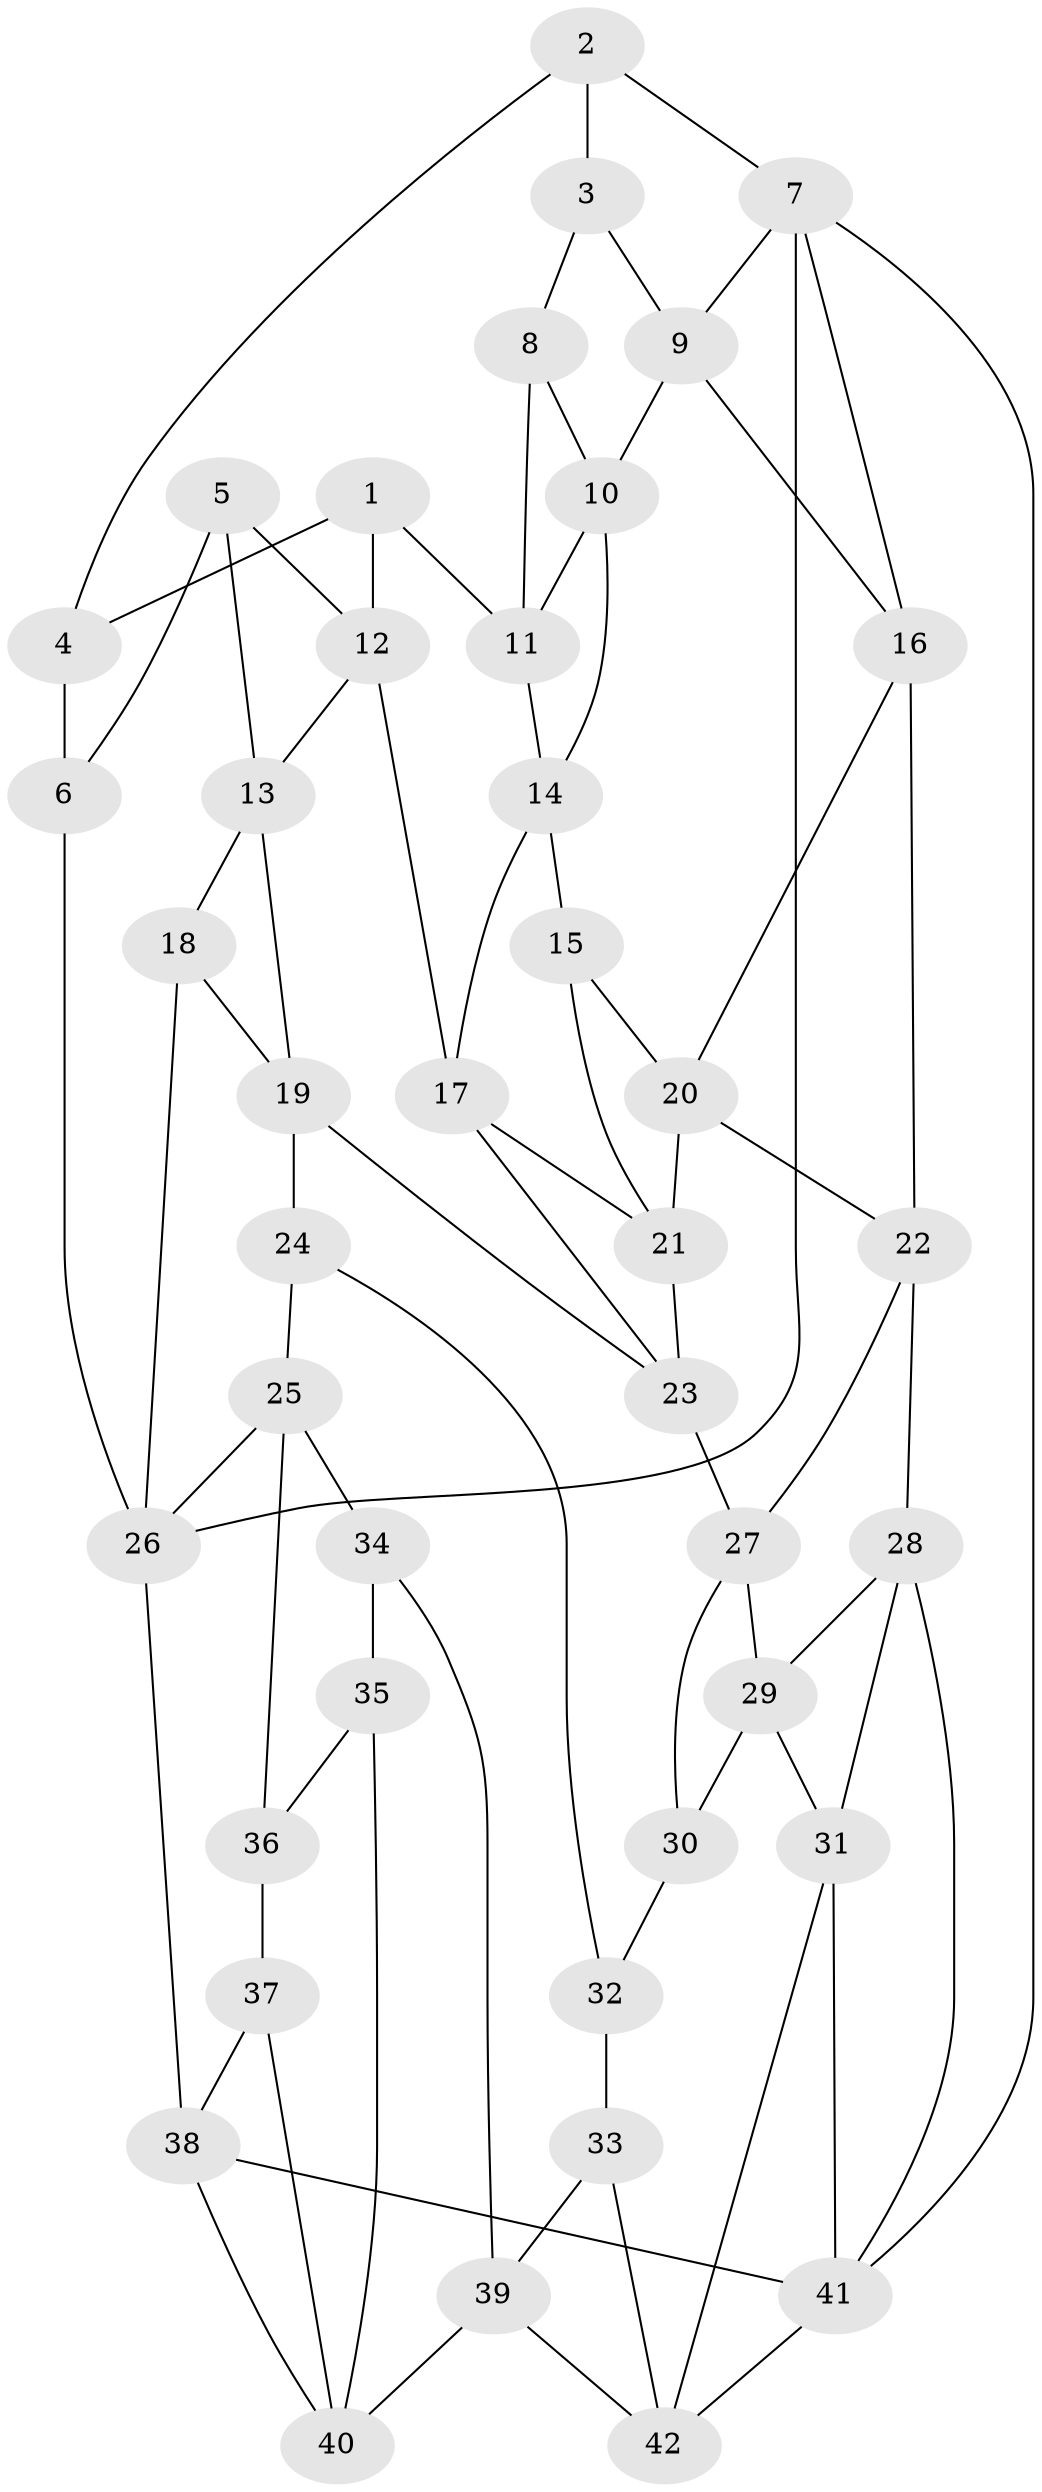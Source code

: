 // original degree distribution, {4: 0.21686746987951808, 5: 0.5421686746987951, 3: 0.03614457831325301, 6: 0.20481927710843373}
// Generated by graph-tools (version 1.1) at 2025/03/03/09/25 03:03:27]
// undirected, 42 vertices, 77 edges
graph export_dot {
graph [start="1"]
  node [color=gray90,style=filled];
  1;
  2;
  3;
  4;
  5;
  6;
  7;
  8;
  9;
  10;
  11;
  12;
  13;
  14;
  15;
  16;
  17;
  18;
  19;
  20;
  21;
  22;
  23;
  24;
  25;
  26;
  27;
  28;
  29;
  30;
  31;
  32;
  33;
  34;
  35;
  36;
  37;
  38;
  39;
  40;
  41;
  42;
  1 -- 4 [weight=1.0];
  1 -- 11 [weight=1.0];
  1 -- 12 [weight=1.0];
  2 -- 3 [weight=1.0];
  2 -- 4 [weight=1.0];
  2 -- 7 [weight=1.0];
  3 -- 8 [weight=1.0];
  3 -- 9 [weight=1.0];
  4 -- 6 [weight=1.0];
  5 -- 6 [weight=1.0];
  5 -- 12 [weight=1.0];
  5 -- 13 [weight=1.0];
  6 -- 26 [weight=1.0];
  7 -- 9 [weight=1.0];
  7 -- 16 [weight=1.0];
  7 -- 26 [weight=1.0];
  7 -- 41 [weight=1.0];
  8 -- 10 [weight=1.0];
  8 -- 11 [weight=1.0];
  9 -- 10 [weight=1.0];
  9 -- 16 [weight=1.0];
  10 -- 11 [weight=1.0];
  10 -- 14 [weight=1.0];
  11 -- 14 [weight=1.0];
  12 -- 13 [weight=1.0];
  12 -- 17 [weight=1.0];
  13 -- 18 [weight=1.0];
  13 -- 19 [weight=1.0];
  14 -- 15 [weight=1.0];
  14 -- 17 [weight=1.0];
  15 -- 20 [weight=1.0];
  15 -- 21 [weight=1.0];
  16 -- 20 [weight=1.0];
  16 -- 22 [weight=1.0];
  17 -- 21 [weight=1.0];
  17 -- 23 [weight=1.0];
  18 -- 19 [weight=1.0];
  18 -- 26 [weight=2.0];
  19 -- 23 [weight=1.0];
  19 -- 24 [weight=1.0];
  20 -- 21 [weight=1.0];
  20 -- 22 [weight=1.0];
  21 -- 23 [weight=1.0];
  22 -- 27 [weight=1.0];
  22 -- 28 [weight=1.0];
  23 -- 27 [weight=1.0];
  24 -- 25 [weight=1.0];
  24 -- 32 [weight=1.0];
  25 -- 26 [weight=1.0];
  25 -- 34 [weight=1.0];
  25 -- 36 [weight=1.0];
  26 -- 38 [weight=1.0];
  27 -- 29 [weight=1.0];
  27 -- 30 [weight=1.0];
  28 -- 29 [weight=1.0];
  28 -- 31 [weight=1.0];
  28 -- 41 [weight=1.0];
  29 -- 30 [weight=1.0];
  29 -- 31 [weight=1.0];
  30 -- 32 [weight=2.0];
  31 -- 41 [weight=1.0];
  31 -- 42 [weight=1.0];
  32 -- 33 [weight=1.0];
  33 -- 39 [weight=1.0];
  33 -- 42 [weight=1.0];
  34 -- 35 [weight=2.0];
  34 -- 39 [weight=1.0];
  35 -- 36 [weight=1.0];
  35 -- 40 [weight=1.0];
  36 -- 37 [weight=2.0];
  37 -- 38 [weight=1.0];
  37 -- 40 [weight=1.0];
  38 -- 40 [weight=1.0];
  38 -- 41 [weight=1.0];
  39 -- 40 [weight=1.0];
  39 -- 42 [weight=1.0];
  41 -- 42 [weight=1.0];
}

